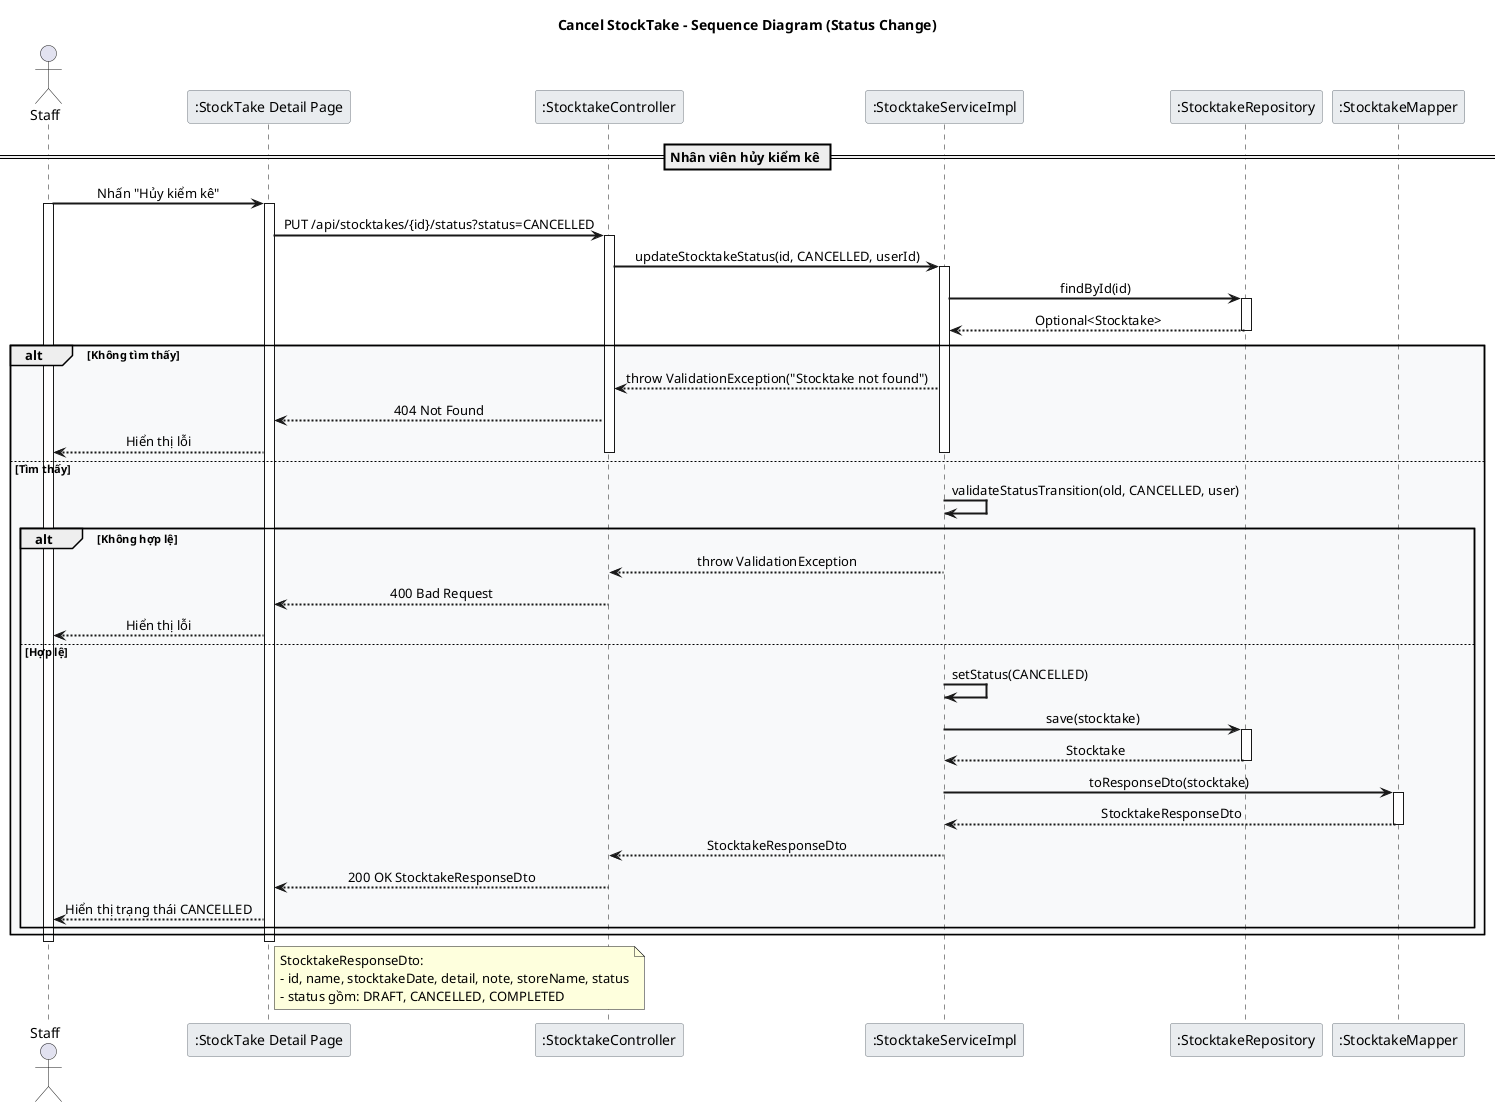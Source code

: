 @startuml Stocktake_Cancel_Sequence

skinparam backgroundColor white
skinparam sequenceArrowThickness 2
skinparam sequenceMessageAlign center
skinparam sequenceGroupBodyBackgroundColor #F8F9FA
skinparam sequenceParticipantBorderColor #6C757D
skinparam sequenceParticipantBackgroundColor #E9ECEF
skinparam sequenceLifeLineStroke dash

title Cancel StockTake - Sequence Diagram (Status Change)

actor Staff
participant ":StockTake Detail Page" as UI
participant ":StocktakeController" as Controller
participant ":StocktakeServiceImpl" as Service
participant ":StocktakeRepository" as StocktakeRepo
participant ":StocktakeMapper" as Mapper

== Nhân viên hủy kiểm kê ==
Staff -> UI: Nhấn "Hủy kiểm kê"
activate Staff
activate UI

UI -> Controller: PUT /api/stocktakes/{id}/status?status=CANCELLED
activate Controller
Controller -> Service: updateStocktakeStatus(id, CANCELLED, userId)
activate Service

Service -> StocktakeRepo: findById(id)
activate StocktakeRepo
StocktakeRepo --> Service: Optional<Stocktake>
deactivate StocktakeRepo

alt Không tìm thấy
    Service --> Controller: throw ValidationException("Stocktake not found")
    Controller --> UI: 404 Not Found
    UI --> Staff: Hiển thị lỗi
    deactivate Service
    deactivate Controller
else Tìm thấy
    Service -> Service: validateStatusTransition(old, CANCELLED, user)
    alt Không hợp lệ
        Service --> Controller: throw ValidationException
        Controller --> UI: 400 Bad Request
        UI --> Staff: Hiển thị lỗi
        deactivate Service
        deactivate Controller
    else Hợp lệ
        Service -> Service: setStatus(CANCELLED)
        Service -> StocktakeRepo: save(stocktake)
        activate StocktakeRepo
        StocktakeRepo --> Service: Stocktake
        deactivate StocktakeRepo

        Service -> Mapper: toResponseDto(stocktake)
        activate Mapper
        Mapper --> Service: StocktakeResponseDto
        deactivate Mapper

        Service --> Controller: StocktakeResponseDto
        deactivate Service

        Controller --> UI: 200 OK StocktakeResponseDto
        deactivate Controller
        UI --> Staff: Hiển thị trạng thái CANCELLED
    end
end

deactivate UI
deactivate Staff

note right of UI
StocktakeResponseDto:
- id, name, stocktakeDate, detail, note, storeName, status
- status gồm: DRAFT, CANCELLED, COMPLETED
end note

@enduml
